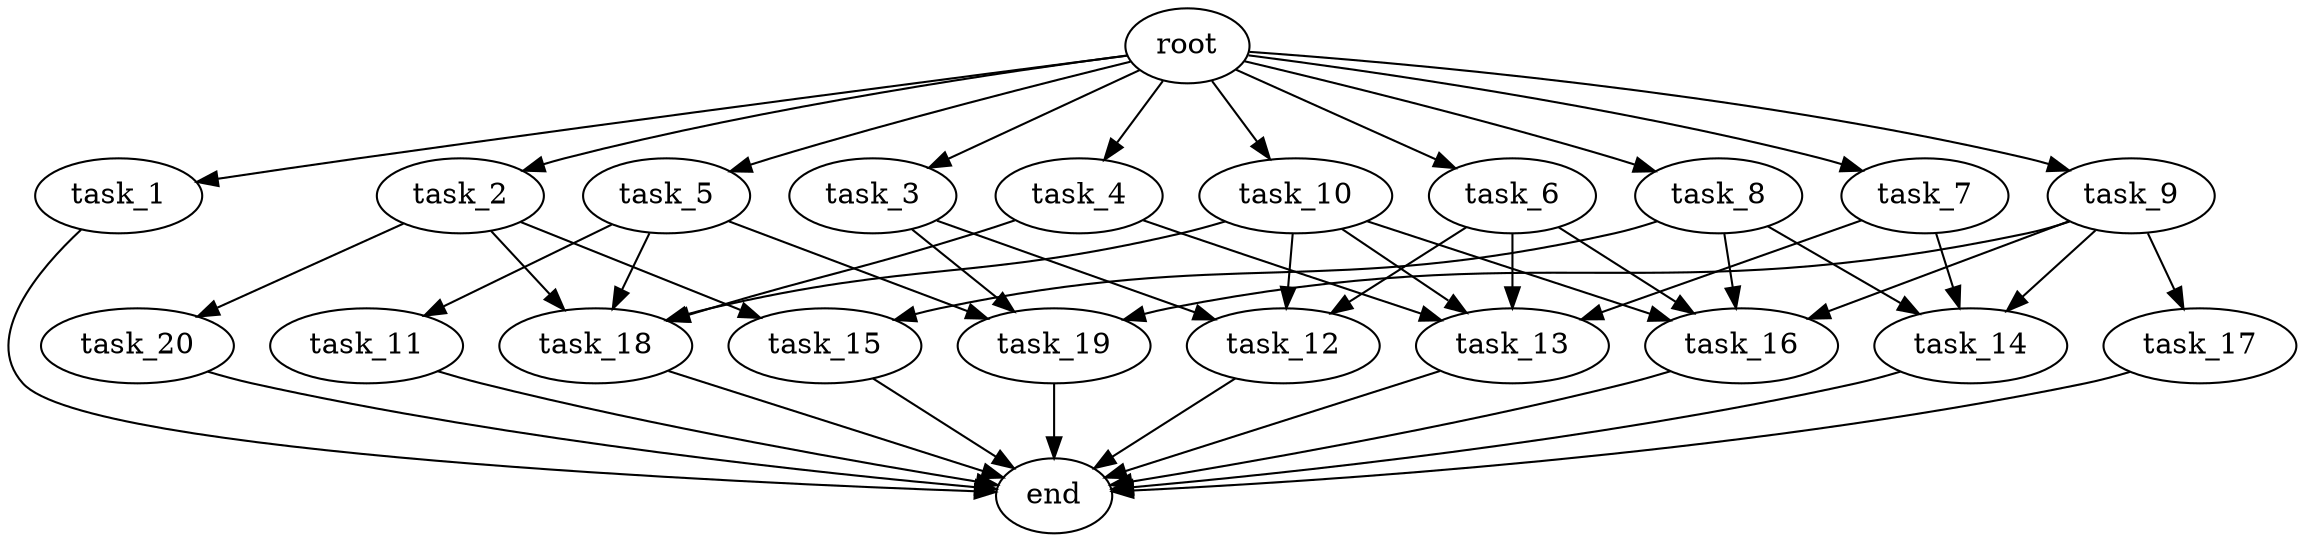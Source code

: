 digraph G {
  root [size="0.000000e+00"];
  task_1 [size="1.248373e+09"];
  task_2 [size="2.980313e+09"];
  task_3 [size="7.368850e+09"];
  task_4 [size="4.532018e+09"];
  task_5 [size="9.829523e+09"];
  task_6 [size="8.054070e+09"];
  task_7 [size="9.890012e+09"];
  task_8 [size="5.656407e+09"];
  task_9 [size="8.943495e+09"];
  task_10 [size="6.277816e+09"];
  task_11 [size="5.333353e+09"];
  task_12 [size="5.955894e+09"];
  task_13 [size="3.504021e+09"];
  task_14 [size="2.846070e+09"];
  task_15 [size="7.848108e+09"];
  task_16 [size="7.148830e+09"];
  task_17 [size="6.724666e+09"];
  task_18 [size="7.143795e+09"];
  task_19 [size="5.197147e+09"];
  task_20 [size="2.477086e+09"];
  end [size="0.000000e+00"];

  root -> task_1 [size="1.000000e-12"];
  root -> task_2 [size="1.000000e-12"];
  root -> task_3 [size="1.000000e-12"];
  root -> task_4 [size="1.000000e-12"];
  root -> task_5 [size="1.000000e-12"];
  root -> task_6 [size="1.000000e-12"];
  root -> task_7 [size="1.000000e-12"];
  root -> task_8 [size="1.000000e-12"];
  root -> task_9 [size="1.000000e-12"];
  root -> task_10 [size="1.000000e-12"];
  task_1 -> end [size="1.000000e-12"];
  task_2 -> task_15 [size="3.924054e+08"];
  task_2 -> task_18 [size="1.785949e+08"];
  task_2 -> task_20 [size="2.477086e+08"];
  task_3 -> task_12 [size="1.985298e+08"];
  task_3 -> task_19 [size="1.732382e+08"];
  task_4 -> task_13 [size="8.760053e+07"];
  task_4 -> task_18 [size="1.785949e+08"];
  task_5 -> task_11 [size="5.333353e+08"];
  task_5 -> task_18 [size="1.785949e+08"];
  task_5 -> task_19 [size="1.732382e+08"];
  task_6 -> task_12 [size="1.985298e+08"];
  task_6 -> task_13 [size="8.760053e+07"];
  task_6 -> task_16 [size="1.787207e+08"];
  task_7 -> task_13 [size="8.760053e+07"];
  task_7 -> task_14 [size="9.486901e+07"];
  task_8 -> task_14 [size="9.486901e+07"];
  task_8 -> task_15 [size="3.924054e+08"];
  task_8 -> task_16 [size="1.787207e+08"];
  task_9 -> task_14 [size="9.486901e+07"];
  task_9 -> task_16 [size="1.787207e+08"];
  task_9 -> task_17 [size="6.724666e+08"];
  task_9 -> task_19 [size="1.732382e+08"];
  task_10 -> task_12 [size="1.985298e+08"];
  task_10 -> task_13 [size="8.760053e+07"];
  task_10 -> task_16 [size="1.787207e+08"];
  task_10 -> task_18 [size="1.785949e+08"];
  task_11 -> end [size="1.000000e-12"];
  task_12 -> end [size="1.000000e-12"];
  task_13 -> end [size="1.000000e-12"];
  task_14 -> end [size="1.000000e-12"];
  task_15 -> end [size="1.000000e-12"];
  task_16 -> end [size="1.000000e-12"];
  task_17 -> end [size="1.000000e-12"];
  task_18 -> end [size="1.000000e-12"];
  task_19 -> end [size="1.000000e-12"];
  task_20 -> end [size="1.000000e-12"];
}
